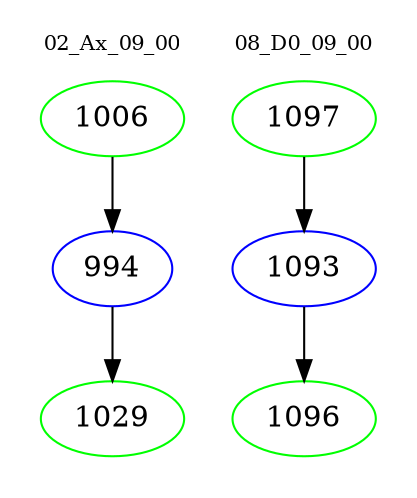 digraph{
subgraph cluster_0 {
color = white
label = "02_Ax_09_00";
fontsize=10;
T0_1006 [label="1006", color="green"]
T0_1006 -> T0_994 [color="black"]
T0_994 [label="994", color="blue"]
T0_994 -> T0_1029 [color="black"]
T0_1029 [label="1029", color="green"]
}
subgraph cluster_1 {
color = white
label = "08_D0_09_00";
fontsize=10;
T1_1097 [label="1097", color="green"]
T1_1097 -> T1_1093 [color="black"]
T1_1093 [label="1093", color="blue"]
T1_1093 -> T1_1096 [color="black"]
T1_1096 [label="1096", color="green"]
}
}
